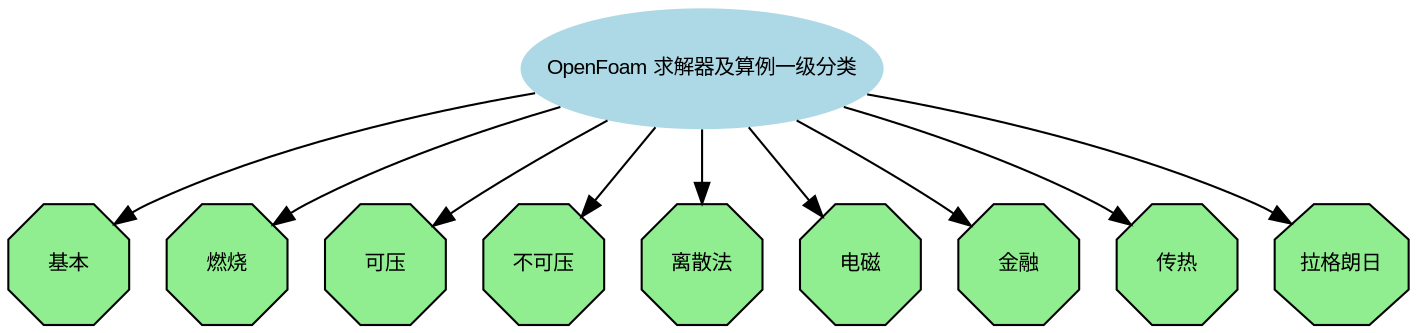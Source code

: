 
  digraph G {
      root[label="OpenFoam 求解器及算例一级分类", tooltip="简短介绍", fontname="Arial", fontsize=10, height=.8,width=.8,shape="ellipse",style="filled", color=none,fillcolor=lightblue,href="https://oflab.gitlab.io/tutorials/index.html",target="_top"];
      
    // 第一级分类
      basic[label="基本", tooltip="简短介绍", fontname="Arial", fontsize=10, height=.8,width=.8,shape="octagon",style="filled", color=black,fillcolor=lightgreen,href="https://oflab.gitlab.io/tutorials/basic/index.html",target="_top"];
      combustion[label="燃烧", tooltip="简短介绍", fontname="Arial", fontsize=10, height=.8,width=.8,shape="octagon",style="filled", color=black,fillcolor=lightgreen,href="https://oflab.gitlab.io/tutorials/combustion/index.html",target="_top"];
      compressible[label="可压", tooltip="简短介绍", fontname="Arial", fontsize=10, height=.8,width=.8,shape="octagon",style="filled", color=black,fillcolor=lightgreen,href="https://oflab.gitlab.io/tutorials/compressible/index.html",target="_top"];
      incompressible[label="不可压", tooltip="简短介绍", fontname="Arial", fontsize=10, height=.8,width=.8,shape="octagon",style="filled", color=black,fillcolor=lightgreen,href="https://oflab.gitlab.io/tutorials/incompressible/index.html",target="_top"];
      discreteMethods[label="离散法", tooltip="简短介绍", fontname="Arial", fontsize=10, height=.8,width=.8,shape="octagon",style="filled", color=black,fillcolor=lightgreen,href="https://oflab.gitlab.io/tutorials/discreteMethods/index.html",target="_top"];
      electromagnetics[label="电磁", tooltip="简短介绍", fontname="Arial", fontsize=10, height=.8,width=.8,shape="octagon",style="filled", color=black,fillcolor=lightgreen,href="https://oflab.gitlab.io/tutorials/electromagnetics/index.html",target="_top"];
      financial[label="金融", tooltip="简短介绍", fontname="Arial", fontsize=10, height=.8,width=.8,shape="octagon",style="filled", color=black,fillcolor=lightgreen,href="https://oflab.gitlab.io/tutorials/financial/index.html",target="_top"];
      heatTransfer[label="传热", tooltip="简短介绍", fontname="Arial", fontsize=10, height=.8,width=.8,shape="octagon",style="filled", color=black,fillcolor=lightgreen,href="https://oflab.gitlab.io/tutorials/heatTransfer/index.html",target="_top"];
      lagrangian[label="拉格朗日", tooltip="简短介绍", fontname="Arial", fontsize=10, height=.8,width=.8,shape="octagon",style="filled", color=black,fillcolor=lightgreen,href="https://oflab.gitlab.io/tutorials/lagrangian/index.html",target="_top"];
      
      root -> basic;
      root -> combustion;
      root -> incompressible;
      root -> compressible;
      root -> discreteMethods;
      root -> electromagnetics;
      root -> financial;
      root -> heatTransfer;
      root -> lagrangian;

  }